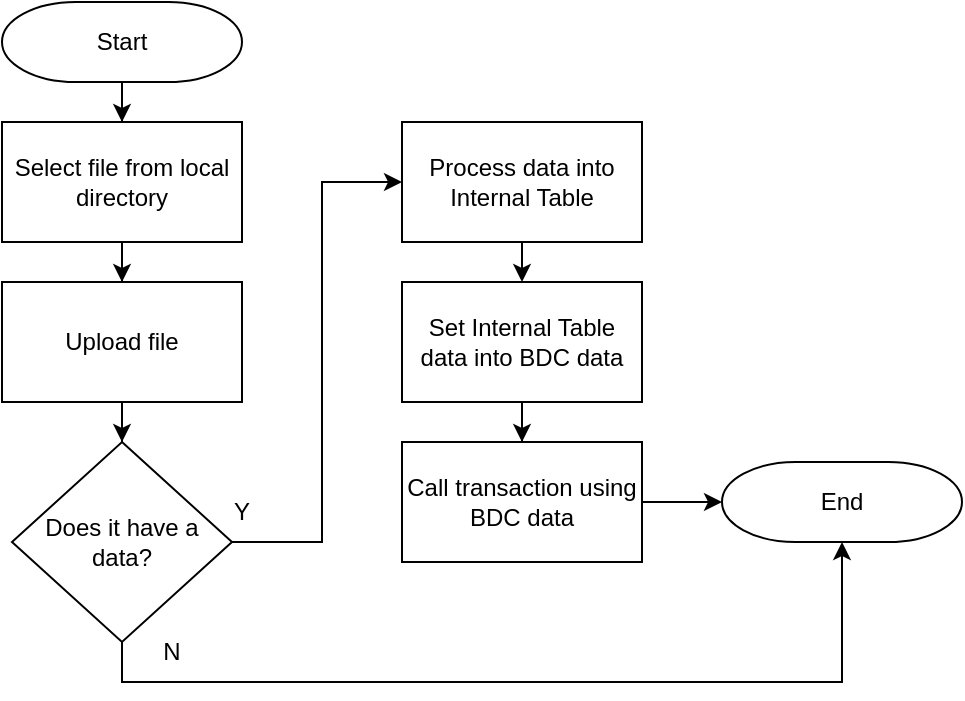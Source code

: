 <mxfile version="21.3.5" type="github">
  <diagram name="Page-1" id="1jzRu7yWlhSrJ6u4bMnb">
    <mxGraphModel dx="794" dy="1580" grid="1" gridSize="10" guides="1" tooltips="1" connect="1" arrows="1" fold="1" page="1" pageScale="1" pageWidth="850" pageHeight="1100" math="0" shadow="0">
      <root>
        <mxCell id="0" />
        <mxCell id="1" parent="0" />
        <mxCell id="_CKV8UfmycrCGxTpbYPW-5" value="" style="edgeStyle=orthogonalEdgeStyle;rounded=0;orthogonalLoop=1;jettySize=auto;html=1;" parent="1" source="_CKV8UfmycrCGxTpbYPW-3" target="_CKV8UfmycrCGxTpbYPW-4" edge="1">
          <mxGeometry relative="1" as="geometry" />
        </mxCell>
        <mxCell id="_CKV8UfmycrCGxTpbYPW-3" value="Start" style="strokeWidth=1;html=1;shape=mxgraph.flowchart.terminator;whiteSpace=wrap;" parent="1" vertex="1">
          <mxGeometry x="80" y="-960" width="120" height="40" as="geometry" />
        </mxCell>
        <mxCell id="_CKV8UfmycrCGxTpbYPW-7" value="" style="edgeStyle=orthogonalEdgeStyle;rounded=0;orthogonalLoop=1;jettySize=auto;html=1;" parent="1" source="_CKV8UfmycrCGxTpbYPW-4" target="_CKV8UfmycrCGxTpbYPW-6" edge="1">
          <mxGeometry relative="1" as="geometry" />
        </mxCell>
        <mxCell id="_CKV8UfmycrCGxTpbYPW-4" value="Select file from local directory" style="whiteSpace=wrap;html=1;strokeWidth=1;" parent="1" vertex="1">
          <mxGeometry x="80" y="-900" width="120" height="60" as="geometry" />
        </mxCell>
        <mxCell id="_CKV8UfmycrCGxTpbYPW-11" value="" style="edgeStyle=orthogonalEdgeStyle;rounded=0;orthogonalLoop=1;jettySize=auto;html=1;" parent="1" source="_CKV8UfmycrCGxTpbYPW-6" target="_CKV8UfmycrCGxTpbYPW-10" edge="1">
          <mxGeometry relative="1" as="geometry" />
        </mxCell>
        <mxCell id="_CKV8UfmycrCGxTpbYPW-6" value="Upload file" style="whiteSpace=wrap;html=1;strokeWidth=1;" parent="1" vertex="1">
          <mxGeometry x="80" y="-820" width="120" height="60" as="geometry" />
        </mxCell>
        <mxCell id="_CKV8UfmycrCGxTpbYPW-17" value="" style="edgeStyle=orthogonalEdgeStyle;rounded=0;orthogonalLoop=1;jettySize=auto;html=1;" parent="1" source="_CKV8UfmycrCGxTpbYPW-10" target="_CKV8UfmycrCGxTpbYPW-16" edge="1">
          <mxGeometry relative="1" as="geometry">
            <Array as="points">
              <mxPoint x="240" y="-690" />
            </Array>
          </mxGeometry>
        </mxCell>
        <mxCell id="_CKV8UfmycrCGxTpbYPW-10" value="Does it have a data?" style="rhombus;whiteSpace=wrap;html=1;strokeWidth=1;" parent="1" vertex="1">
          <mxGeometry x="85" y="-740" width="110" height="100" as="geometry" />
        </mxCell>
        <mxCell id="_CKV8UfmycrCGxTpbYPW-16" value="Process data into Internal Table" style="whiteSpace=wrap;html=1;strokeWidth=1;" parent="1" vertex="1">
          <mxGeometry x="280" y="-900" width="120" height="60" as="geometry" />
        </mxCell>
        <mxCell id="_CKV8UfmycrCGxTpbYPW-18" value="Y" style="text;strokeColor=none;align=center;fillColor=none;html=1;verticalAlign=middle;whiteSpace=wrap;rounded=0;" parent="1" vertex="1">
          <mxGeometry x="170" y="-720" width="60" height="30" as="geometry" />
        </mxCell>
        <mxCell id="_CKV8UfmycrCGxTpbYPW-22" value="" style="edgeStyle=orthogonalEdgeStyle;rounded=0;orthogonalLoop=1;jettySize=auto;html=1;" parent="1" source="_CKV8UfmycrCGxTpbYPW-19" target="_CKV8UfmycrCGxTpbYPW-21" edge="1">
          <mxGeometry relative="1" as="geometry" />
        </mxCell>
        <mxCell id="_CKV8UfmycrCGxTpbYPW-19" value="Set Internal Table data into BDC data" style="whiteSpace=wrap;html=1;strokeWidth=1;" parent="1" vertex="1">
          <mxGeometry x="280" y="-820" width="120" height="60" as="geometry" />
        </mxCell>
        <mxCell id="XvDeUJUZosYnTF9fYUNT-6" value="" style="edgeStyle=orthogonalEdgeStyle;rounded=0;orthogonalLoop=1;jettySize=auto;html=1;entryX=0;entryY=0.5;entryDx=0;entryDy=0;entryPerimeter=0;" edge="1" parent="1" source="_CKV8UfmycrCGxTpbYPW-21" target="_CKV8UfmycrCGxTpbYPW-23">
          <mxGeometry relative="1" as="geometry">
            <mxPoint x="440" y="-710" as="targetPoint" />
          </mxGeometry>
        </mxCell>
        <mxCell id="_CKV8UfmycrCGxTpbYPW-21" value="Call transaction using BDC data" style="whiteSpace=wrap;html=1;strokeWidth=1;" parent="1" vertex="1">
          <mxGeometry x="280" y="-740" width="120" height="60" as="geometry" />
        </mxCell>
        <mxCell id="_CKV8UfmycrCGxTpbYPW-23" value="End" style="strokeWidth=1;html=1;shape=mxgraph.flowchart.terminator;whiteSpace=wrap;" parent="1" vertex="1">
          <mxGeometry x="440" y="-730" width="120" height="40" as="geometry" />
        </mxCell>
        <mxCell id="XvDeUJUZosYnTF9fYUNT-9" value="" style="endArrow=classic;html=1;rounded=0;exitX=0.5;exitY=1;exitDx=0;exitDy=0;entryX=0.5;entryY=1;entryDx=0;entryDy=0;entryPerimeter=0;" edge="1" parent="1" source="_CKV8UfmycrCGxTpbYPW-10" target="_CKV8UfmycrCGxTpbYPW-23">
          <mxGeometry width="50" height="50" relative="1" as="geometry">
            <mxPoint x="400" y="-700" as="sourcePoint" />
            <mxPoint x="450" y="-750" as="targetPoint" />
            <Array as="points">
              <mxPoint x="140" y="-620" />
              <mxPoint x="220" y="-620" />
              <mxPoint x="300" y="-620" />
              <mxPoint x="500" y="-620" />
            </Array>
          </mxGeometry>
        </mxCell>
        <mxCell id="XvDeUJUZosYnTF9fYUNT-10" value="N" style="text;strokeColor=none;align=center;fillColor=none;html=1;verticalAlign=middle;whiteSpace=wrap;rounded=0;" vertex="1" parent="1">
          <mxGeometry x="135" y="-650" width="60" height="30" as="geometry" />
        </mxCell>
        <mxCell id="XvDeUJUZosYnTF9fYUNT-11" value="" style="endArrow=classic;html=1;rounded=0;exitX=0.5;exitY=1;exitDx=0;exitDy=0;entryX=0.5;entryY=0;entryDx=0;entryDy=0;" edge="1" parent="1" source="_CKV8UfmycrCGxTpbYPW-16" target="_CKV8UfmycrCGxTpbYPW-19">
          <mxGeometry width="50" height="50" relative="1" as="geometry">
            <mxPoint x="400" y="-700" as="sourcePoint" />
            <mxPoint x="450" y="-750" as="targetPoint" />
          </mxGeometry>
        </mxCell>
      </root>
    </mxGraphModel>
  </diagram>
</mxfile>
